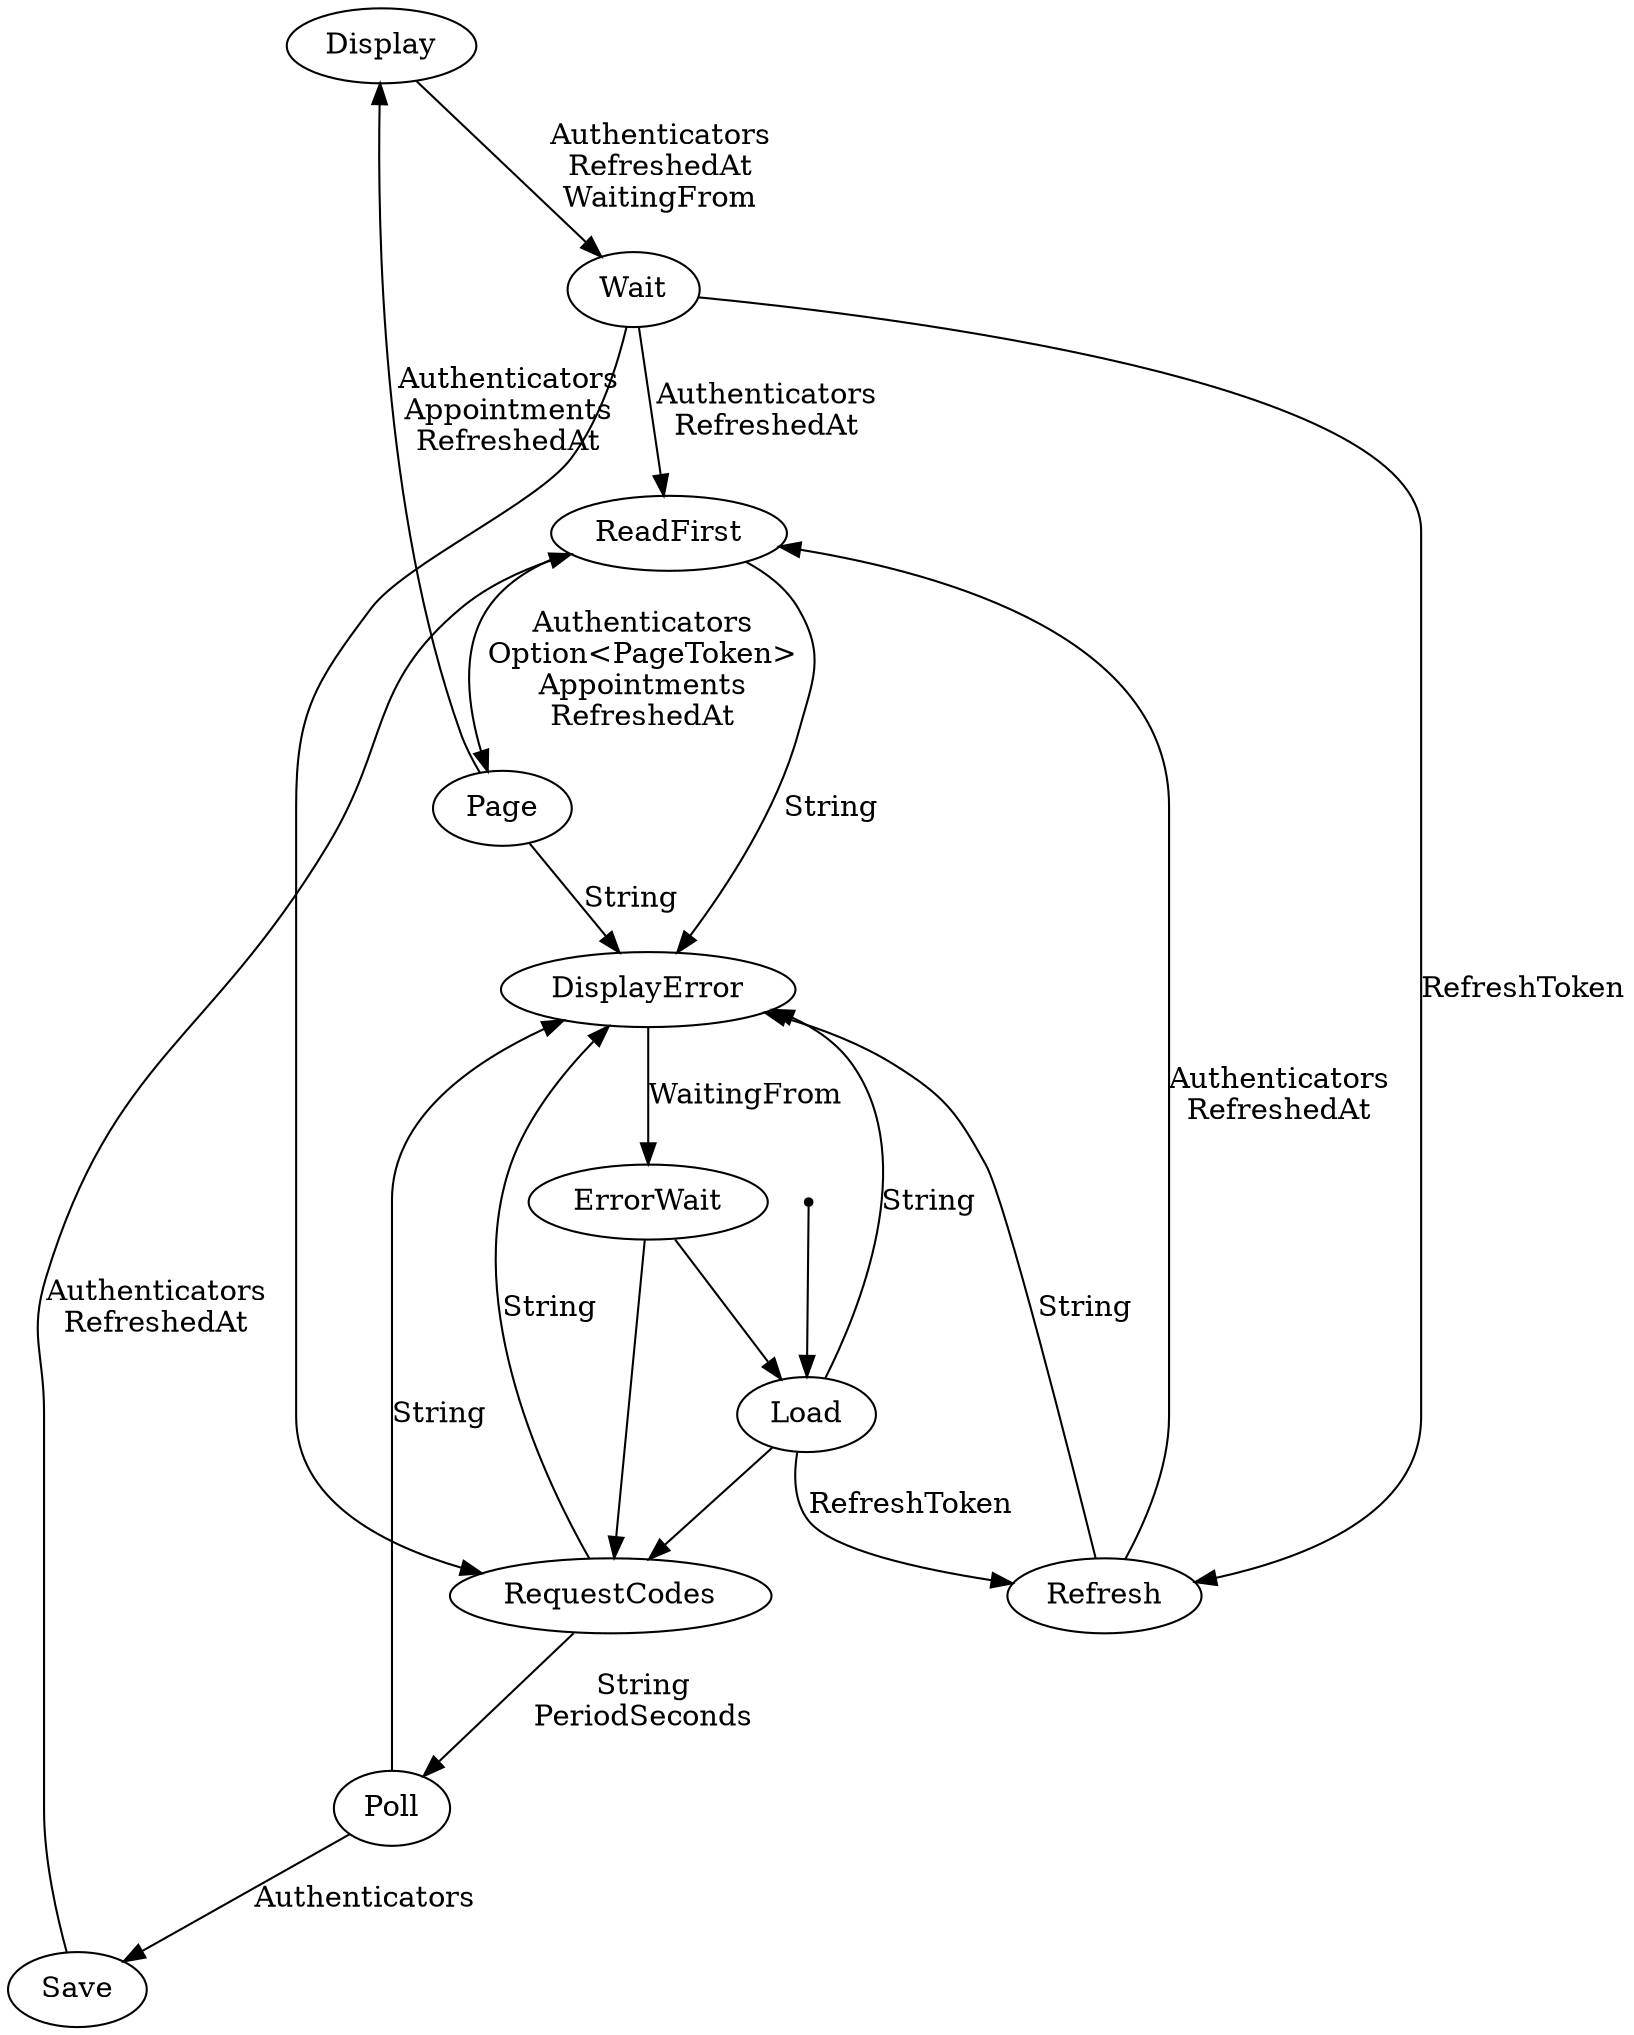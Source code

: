 digraph cal_stm {
    Display[label="Display"][shape="ellipse"];
    DisplayError[label="DisplayError"][shape="ellipse"];
    ErrorWait[label="ErrorWait"][shape="ellipse"];
    Load[label="Load"][shape="ellipse"];
    Page[label="Page"][shape="ellipse"];
    Poll[label="Poll"][shape="ellipse"];
    ReadFirst[label="ReadFirst"][shape="ellipse"];
    Refresh[label="Refresh"][shape="ellipse"];
    RequestCodes[label="RequestCodes"][shape="ellipse"];
    Save[label="Save"][shape="ellipse"];
    Wait[label="Wait"][shape="ellipse"];
    _start[label="_start"][shape="point"];
    _start -> Load[label=""];
    ErrorWait -> Load[label=""];
    DisplayError -> ErrorWait[label="WaitingFrom\n"];
    ErrorWait -> RequestCodes[label=""];
    Load -> RequestCodes[label=""];
    Wait -> RequestCodes[label=""];
    Load -> Refresh[label="RefreshToken\n"];
    Wait -> Refresh[label="RefreshToken\n"];
    Refresh -> ReadFirst[label="Authenticators\nRefreshedAt\n"];
    Save -> ReadFirst[label="Authenticators\nRefreshedAt\n"];
    Wait -> ReadFirst[label="Authenticators\nRefreshedAt\n"];
    RequestCodes -> Poll[label="String\nPeriodSeconds\n"];
    Load -> DisplayError[label="String\n"];
    Page -> DisplayError[label="String\n"];
    Poll -> DisplayError[label="String\n"];
    ReadFirst -> DisplayError[label="String\n"];
    Refresh -> DisplayError[label="String\n"];
    RequestCodes -> DisplayError[label="String\n"];
    Poll -> Save[label="Authenticators\n"];
    ReadFirst -> Page[label="Authenticators\nOption<PageToken>\nAppointments\nRefreshedAt\n"];
    Page -> Display[label="Authenticators\nAppointments\nRefreshedAt\n"];
    Display -> Wait[label="Authenticators\nRefreshedAt\nWaitingFrom\n"];
}
